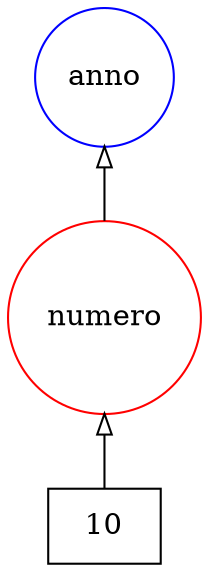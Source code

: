 digraph {
   rankdir=BT;
   edge [arrowhead=empty];

   subgraph {
      rank="source";
      edge [arrowhead=normal];
      node [shape=box];
      t56 [label="10"];
   }

   subgraph {
      rank="same";
      node [color=red,shape=circle];
      tag149 [label=numero]; 
   }

   subgraph {
      rank="same";
      node [color=blue,shape=circle];
      tag248 [label=anno]; 
   }

   subgraph {
      rank="same";
      node [color=green,shape=circle];
   }

   subgraph {
      rank="same";
      node [color=orange,shape=circle];
   }
   tag149 -> tag248;
   t56 -> tag149;
}